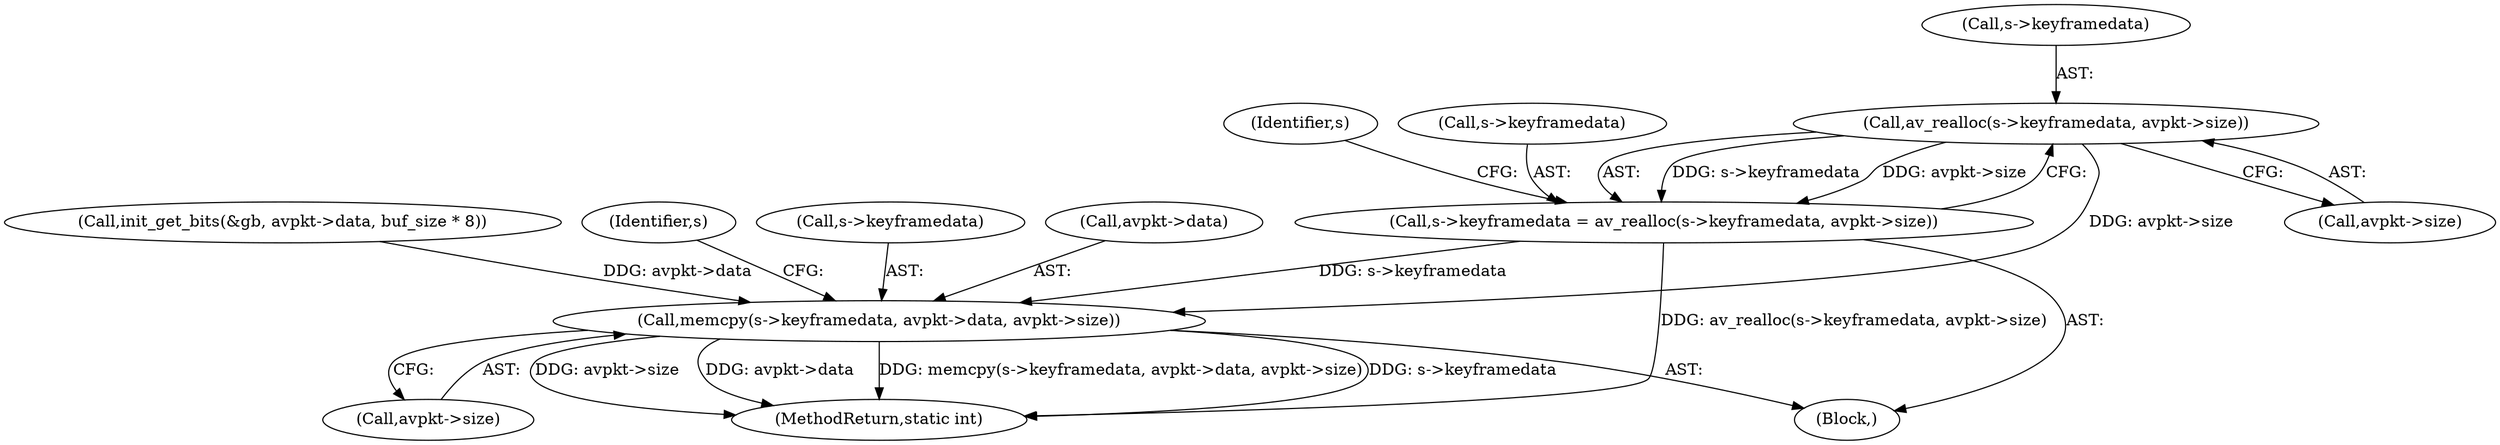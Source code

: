 digraph "0_FFmpeg_880c73cd76109697447fbfbaa8e5ee5683309446@API" {
"1000492" [label="(Call,av_realloc(s->keyframedata, avpkt->size))"];
"1000488" [label="(Call,s->keyframedata = av_realloc(s->keyframedata, avpkt->size))"];
"1000499" [label="(Call,memcpy(s->keyframedata, avpkt->data, avpkt->size))"];
"1000496" [label="(Call,avpkt->size)"];
"1000501" [label="(Identifier,s)"];
"1000166" [label="(Call,init_get_bits(&gb, avpkt->data, buf_size * 8))"];
"1000489" [label="(Call,s->keyframedata)"];
"1000493" [label="(Call,s->keyframedata)"];
"1000492" [label="(Call,av_realloc(s->keyframedata, avpkt->size))"];
"1000506" [label="(Call,avpkt->size)"];
"1000513" [label="(Identifier,s)"];
"1000499" [label="(Call,memcpy(s->keyframedata, avpkt->data, avpkt->size))"];
"1000500" [label="(Call,s->keyframedata)"];
"1001100" [label="(MethodReturn,static int)"];
"1000487" [label="(Block,)"];
"1000503" [label="(Call,avpkt->data)"];
"1000488" [label="(Call,s->keyframedata = av_realloc(s->keyframedata, avpkt->size))"];
"1000492" -> "1000488"  [label="AST: "];
"1000492" -> "1000496"  [label="CFG: "];
"1000493" -> "1000492"  [label="AST: "];
"1000496" -> "1000492"  [label="AST: "];
"1000488" -> "1000492"  [label="CFG: "];
"1000492" -> "1000488"  [label="DDG: s->keyframedata"];
"1000492" -> "1000488"  [label="DDG: avpkt->size"];
"1000492" -> "1000499"  [label="DDG: avpkt->size"];
"1000488" -> "1000487"  [label="AST: "];
"1000489" -> "1000488"  [label="AST: "];
"1000501" -> "1000488"  [label="CFG: "];
"1000488" -> "1001100"  [label="DDG: av_realloc(s->keyframedata, avpkt->size)"];
"1000488" -> "1000499"  [label="DDG: s->keyframedata"];
"1000499" -> "1000487"  [label="AST: "];
"1000499" -> "1000506"  [label="CFG: "];
"1000500" -> "1000499"  [label="AST: "];
"1000503" -> "1000499"  [label="AST: "];
"1000506" -> "1000499"  [label="AST: "];
"1000513" -> "1000499"  [label="CFG: "];
"1000499" -> "1001100"  [label="DDG: avpkt->size"];
"1000499" -> "1001100"  [label="DDG: avpkt->data"];
"1000499" -> "1001100"  [label="DDG: memcpy(s->keyframedata, avpkt->data, avpkt->size)"];
"1000499" -> "1001100"  [label="DDG: s->keyframedata"];
"1000166" -> "1000499"  [label="DDG: avpkt->data"];
}

